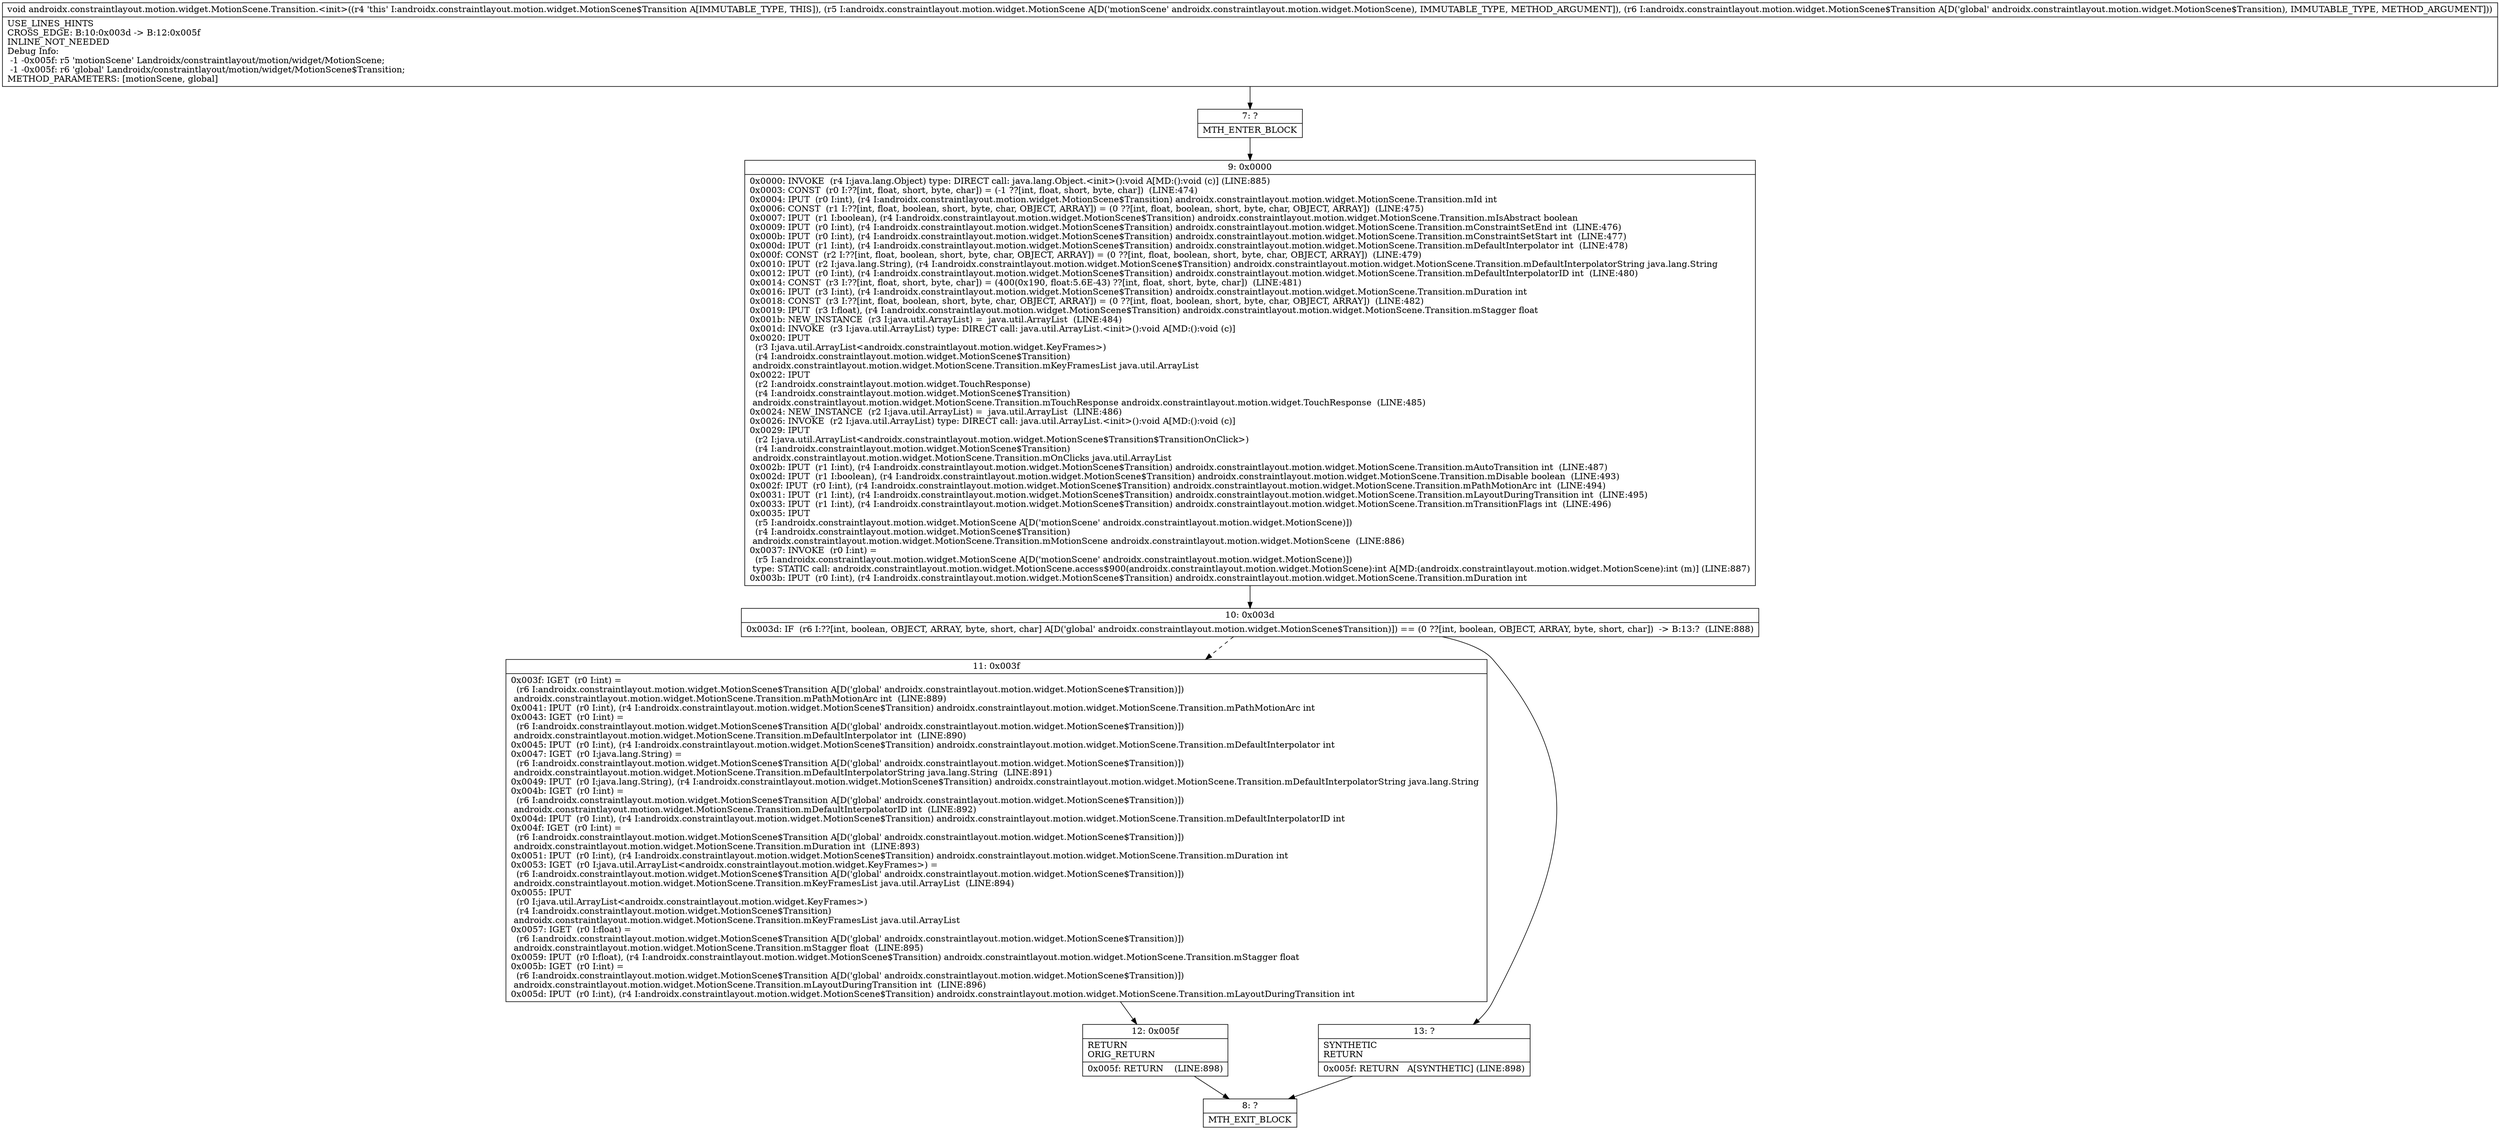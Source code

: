 digraph "CFG forandroidx.constraintlayout.motion.widget.MotionScene.Transition.\<init\>(Landroidx\/constraintlayout\/motion\/widget\/MotionScene;Landroidx\/constraintlayout\/motion\/widget\/MotionScene$Transition;)V" {
Node_7 [shape=record,label="{7\:\ ?|MTH_ENTER_BLOCK\l}"];
Node_9 [shape=record,label="{9\:\ 0x0000|0x0000: INVOKE  (r4 I:java.lang.Object) type: DIRECT call: java.lang.Object.\<init\>():void A[MD:():void (c)] (LINE:885)\l0x0003: CONST  (r0 I:??[int, float, short, byte, char]) = (\-1 ??[int, float, short, byte, char])  (LINE:474)\l0x0004: IPUT  (r0 I:int), (r4 I:androidx.constraintlayout.motion.widget.MotionScene$Transition) androidx.constraintlayout.motion.widget.MotionScene.Transition.mId int \l0x0006: CONST  (r1 I:??[int, float, boolean, short, byte, char, OBJECT, ARRAY]) = (0 ??[int, float, boolean, short, byte, char, OBJECT, ARRAY])  (LINE:475)\l0x0007: IPUT  (r1 I:boolean), (r4 I:androidx.constraintlayout.motion.widget.MotionScene$Transition) androidx.constraintlayout.motion.widget.MotionScene.Transition.mIsAbstract boolean \l0x0009: IPUT  (r0 I:int), (r4 I:androidx.constraintlayout.motion.widget.MotionScene$Transition) androidx.constraintlayout.motion.widget.MotionScene.Transition.mConstraintSetEnd int  (LINE:476)\l0x000b: IPUT  (r0 I:int), (r4 I:androidx.constraintlayout.motion.widget.MotionScene$Transition) androidx.constraintlayout.motion.widget.MotionScene.Transition.mConstraintSetStart int  (LINE:477)\l0x000d: IPUT  (r1 I:int), (r4 I:androidx.constraintlayout.motion.widget.MotionScene$Transition) androidx.constraintlayout.motion.widget.MotionScene.Transition.mDefaultInterpolator int  (LINE:478)\l0x000f: CONST  (r2 I:??[int, float, boolean, short, byte, char, OBJECT, ARRAY]) = (0 ??[int, float, boolean, short, byte, char, OBJECT, ARRAY])  (LINE:479)\l0x0010: IPUT  (r2 I:java.lang.String), (r4 I:androidx.constraintlayout.motion.widget.MotionScene$Transition) androidx.constraintlayout.motion.widget.MotionScene.Transition.mDefaultInterpolatorString java.lang.String \l0x0012: IPUT  (r0 I:int), (r4 I:androidx.constraintlayout.motion.widget.MotionScene$Transition) androidx.constraintlayout.motion.widget.MotionScene.Transition.mDefaultInterpolatorID int  (LINE:480)\l0x0014: CONST  (r3 I:??[int, float, short, byte, char]) = (400(0x190, float:5.6E\-43) ??[int, float, short, byte, char])  (LINE:481)\l0x0016: IPUT  (r3 I:int), (r4 I:androidx.constraintlayout.motion.widget.MotionScene$Transition) androidx.constraintlayout.motion.widget.MotionScene.Transition.mDuration int \l0x0018: CONST  (r3 I:??[int, float, boolean, short, byte, char, OBJECT, ARRAY]) = (0 ??[int, float, boolean, short, byte, char, OBJECT, ARRAY])  (LINE:482)\l0x0019: IPUT  (r3 I:float), (r4 I:androidx.constraintlayout.motion.widget.MotionScene$Transition) androidx.constraintlayout.motion.widget.MotionScene.Transition.mStagger float \l0x001b: NEW_INSTANCE  (r3 I:java.util.ArrayList) =  java.util.ArrayList  (LINE:484)\l0x001d: INVOKE  (r3 I:java.util.ArrayList) type: DIRECT call: java.util.ArrayList.\<init\>():void A[MD:():void (c)]\l0x0020: IPUT  \l  (r3 I:java.util.ArrayList\<androidx.constraintlayout.motion.widget.KeyFrames\>)\l  (r4 I:androidx.constraintlayout.motion.widget.MotionScene$Transition)\l androidx.constraintlayout.motion.widget.MotionScene.Transition.mKeyFramesList java.util.ArrayList \l0x0022: IPUT  \l  (r2 I:androidx.constraintlayout.motion.widget.TouchResponse)\l  (r4 I:androidx.constraintlayout.motion.widget.MotionScene$Transition)\l androidx.constraintlayout.motion.widget.MotionScene.Transition.mTouchResponse androidx.constraintlayout.motion.widget.TouchResponse  (LINE:485)\l0x0024: NEW_INSTANCE  (r2 I:java.util.ArrayList) =  java.util.ArrayList  (LINE:486)\l0x0026: INVOKE  (r2 I:java.util.ArrayList) type: DIRECT call: java.util.ArrayList.\<init\>():void A[MD:():void (c)]\l0x0029: IPUT  \l  (r2 I:java.util.ArrayList\<androidx.constraintlayout.motion.widget.MotionScene$Transition$TransitionOnClick\>)\l  (r4 I:androidx.constraintlayout.motion.widget.MotionScene$Transition)\l androidx.constraintlayout.motion.widget.MotionScene.Transition.mOnClicks java.util.ArrayList \l0x002b: IPUT  (r1 I:int), (r4 I:androidx.constraintlayout.motion.widget.MotionScene$Transition) androidx.constraintlayout.motion.widget.MotionScene.Transition.mAutoTransition int  (LINE:487)\l0x002d: IPUT  (r1 I:boolean), (r4 I:androidx.constraintlayout.motion.widget.MotionScene$Transition) androidx.constraintlayout.motion.widget.MotionScene.Transition.mDisable boolean  (LINE:493)\l0x002f: IPUT  (r0 I:int), (r4 I:androidx.constraintlayout.motion.widget.MotionScene$Transition) androidx.constraintlayout.motion.widget.MotionScene.Transition.mPathMotionArc int  (LINE:494)\l0x0031: IPUT  (r1 I:int), (r4 I:androidx.constraintlayout.motion.widget.MotionScene$Transition) androidx.constraintlayout.motion.widget.MotionScene.Transition.mLayoutDuringTransition int  (LINE:495)\l0x0033: IPUT  (r1 I:int), (r4 I:androidx.constraintlayout.motion.widget.MotionScene$Transition) androidx.constraintlayout.motion.widget.MotionScene.Transition.mTransitionFlags int  (LINE:496)\l0x0035: IPUT  \l  (r5 I:androidx.constraintlayout.motion.widget.MotionScene A[D('motionScene' androidx.constraintlayout.motion.widget.MotionScene)])\l  (r4 I:androidx.constraintlayout.motion.widget.MotionScene$Transition)\l androidx.constraintlayout.motion.widget.MotionScene.Transition.mMotionScene androidx.constraintlayout.motion.widget.MotionScene  (LINE:886)\l0x0037: INVOKE  (r0 I:int) = \l  (r5 I:androidx.constraintlayout.motion.widget.MotionScene A[D('motionScene' androidx.constraintlayout.motion.widget.MotionScene)])\l type: STATIC call: androidx.constraintlayout.motion.widget.MotionScene.access$900(androidx.constraintlayout.motion.widget.MotionScene):int A[MD:(androidx.constraintlayout.motion.widget.MotionScene):int (m)] (LINE:887)\l0x003b: IPUT  (r0 I:int), (r4 I:androidx.constraintlayout.motion.widget.MotionScene$Transition) androidx.constraintlayout.motion.widget.MotionScene.Transition.mDuration int \l}"];
Node_10 [shape=record,label="{10\:\ 0x003d|0x003d: IF  (r6 I:??[int, boolean, OBJECT, ARRAY, byte, short, char] A[D('global' androidx.constraintlayout.motion.widget.MotionScene$Transition)]) == (0 ??[int, boolean, OBJECT, ARRAY, byte, short, char])  \-\> B:13:?  (LINE:888)\l}"];
Node_11 [shape=record,label="{11\:\ 0x003f|0x003f: IGET  (r0 I:int) = \l  (r6 I:androidx.constraintlayout.motion.widget.MotionScene$Transition A[D('global' androidx.constraintlayout.motion.widget.MotionScene$Transition)])\l androidx.constraintlayout.motion.widget.MotionScene.Transition.mPathMotionArc int  (LINE:889)\l0x0041: IPUT  (r0 I:int), (r4 I:androidx.constraintlayout.motion.widget.MotionScene$Transition) androidx.constraintlayout.motion.widget.MotionScene.Transition.mPathMotionArc int \l0x0043: IGET  (r0 I:int) = \l  (r6 I:androidx.constraintlayout.motion.widget.MotionScene$Transition A[D('global' androidx.constraintlayout.motion.widget.MotionScene$Transition)])\l androidx.constraintlayout.motion.widget.MotionScene.Transition.mDefaultInterpolator int  (LINE:890)\l0x0045: IPUT  (r0 I:int), (r4 I:androidx.constraintlayout.motion.widget.MotionScene$Transition) androidx.constraintlayout.motion.widget.MotionScene.Transition.mDefaultInterpolator int \l0x0047: IGET  (r0 I:java.lang.String) = \l  (r6 I:androidx.constraintlayout.motion.widget.MotionScene$Transition A[D('global' androidx.constraintlayout.motion.widget.MotionScene$Transition)])\l androidx.constraintlayout.motion.widget.MotionScene.Transition.mDefaultInterpolatorString java.lang.String  (LINE:891)\l0x0049: IPUT  (r0 I:java.lang.String), (r4 I:androidx.constraintlayout.motion.widget.MotionScene$Transition) androidx.constraintlayout.motion.widget.MotionScene.Transition.mDefaultInterpolatorString java.lang.String \l0x004b: IGET  (r0 I:int) = \l  (r6 I:androidx.constraintlayout.motion.widget.MotionScene$Transition A[D('global' androidx.constraintlayout.motion.widget.MotionScene$Transition)])\l androidx.constraintlayout.motion.widget.MotionScene.Transition.mDefaultInterpolatorID int  (LINE:892)\l0x004d: IPUT  (r0 I:int), (r4 I:androidx.constraintlayout.motion.widget.MotionScene$Transition) androidx.constraintlayout.motion.widget.MotionScene.Transition.mDefaultInterpolatorID int \l0x004f: IGET  (r0 I:int) = \l  (r6 I:androidx.constraintlayout.motion.widget.MotionScene$Transition A[D('global' androidx.constraintlayout.motion.widget.MotionScene$Transition)])\l androidx.constraintlayout.motion.widget.MotionScene.Transition.mDuration int  (LINE:893)\l0x0051: IPUT  (r0 I:int), (r4 I:androidx.constraintlayout.motion.widget.MotionScene$Transition) androidx.constraintlayout.motion.widget.MotionScene.Transition.mDuration int \l0x0053: IGET  (r0 I:java.util.ArrayList\<androidx.constraintlayout.motion.widget.KeyFrames\>) = \l  (r6 I:androidx.constraintlayout.motion.widget.MotionScene$Transition A[D('global' androidx.constraintlayout.motion.widget.MotionScene$Transition)])\l androidx.constraintlayout.motion.widget.MotionScene.Transition.mKeyFramesList java.util.ArrayList  (LINE:894)\l0x0055: IPUT  \l  (r0 I:java.util.ArrayList\<androidx.constraintlayout.motion.widget.KeyFrames\>)\l  (r4 I:androidx.constraintlayout.motion.widget.MotionScene$Transition)\l androidx.constraintlayout.motion.widget.MotionScene.Transition.mKeyFramesList java.util.ArrayList \l0x0057: IGET  (r0 I:float) = \l  (r6 I:androidx.constraintlayout.motion.widget.MotionScene$Transition A[D('global' androidx.constraintlayout.motion.widget.MotionScene$Transition)])\l androidx.constraintlayout.motion.widget.MotionScene.Transition.mStagger float  (LINE:895)\l0x0059: IPUT  (r0 I:float), (r4 I:androidx.constraintlayout.motion.widget.MotionScene$Transition) androidx.constraintlayout.motion.widget.MotionScene.Transition.mStagger float \l0x005b: IGET  (r0 I:int) = \l  (r6 I:androidx.constraintlayout.motion.widget.MotionScene$Transition A[D('global' androidx.constraintlayout.motion.widget.MotionScene$Transition)])\l androidx.constraintlayout.motion.widget.MotionScene.Transition.mLayoutDuringTransition int  (LINE:896)\l0x005d: IPUT  (r0 I:int), (r4 I:androidx.constraintlayout.motion.widget.MotionScene$Transition) androidx.constraintlayout.motion.widget.MotionScene.Transition.mLayoutDuringTransition int \l}"];
Node_12 [shape=record,label="{12\:\ 0x005f|RETURN\lORIG_RETURN\l|0x005f: RETURN    (LINE:898)\l}"];
Node_8 [shape=record,label="{8\:\ ?|MTH_EXIT_BLOCK\l}"];
Node_13 [shape=record,label="{13\:\ ?|SYNTHETIC\lRETURN\l|0x005f: RETURN   A[SYNTHETIC] (LINE:898)\l}"];
MethodNode[shape=record,label="{void androidx.constraintlayout.motion.widget.MotionScene.Transition.\<init\>((r4 'this' I:androidx.constraintlayout.motion.widget.MotionScene$Transition A[IMMUTABLE_TYPE, THIS]), (r5 I:androidx.constraintlayout.motion.widget.MotionScene A[D('motionScene' androidx.constraintlayout.motion.widget.MotionScene), IMMUTABLE_TYPE, METHOD_ARGUMENT]), (r6 I:androidx.constraintlayout.motion.widget.MotionScene$Transition A[D('global' androidx.constraintlayout.motion.widget.MotionScene$Transition), IMMUTABLE_TYPE, METHOD_ARGUMENT]))  | USE_LINES_HINTS\lCROSS_EDGE: B:10:0x003d \-\> B:12:0x005f\lINLINE_NOT_NEEDED\lDebug Info:\l  \-1 \-0x005f: r5 'motionScene' Landroidx\/constraintlayout\/motion\/widget\/MotionScene;\l  \-1 \-0x005f: r6 'global' Landroidx\/constraintlayout\/motion\/widget\/MotionScene$Transition;\lMETHOD_PARAMETERS: [motionScene, global]\l}"];
MethodNode -> Node_7;Node_7 -> Node_9;
Node_9 -> Node_10;
Node_10 -> Node_11[style=dashed];
Node_10 -> Node_13;
Node_11 -> Node_12;
Node_12 -> Node_8;
Node_13 -> Node_8;
}

